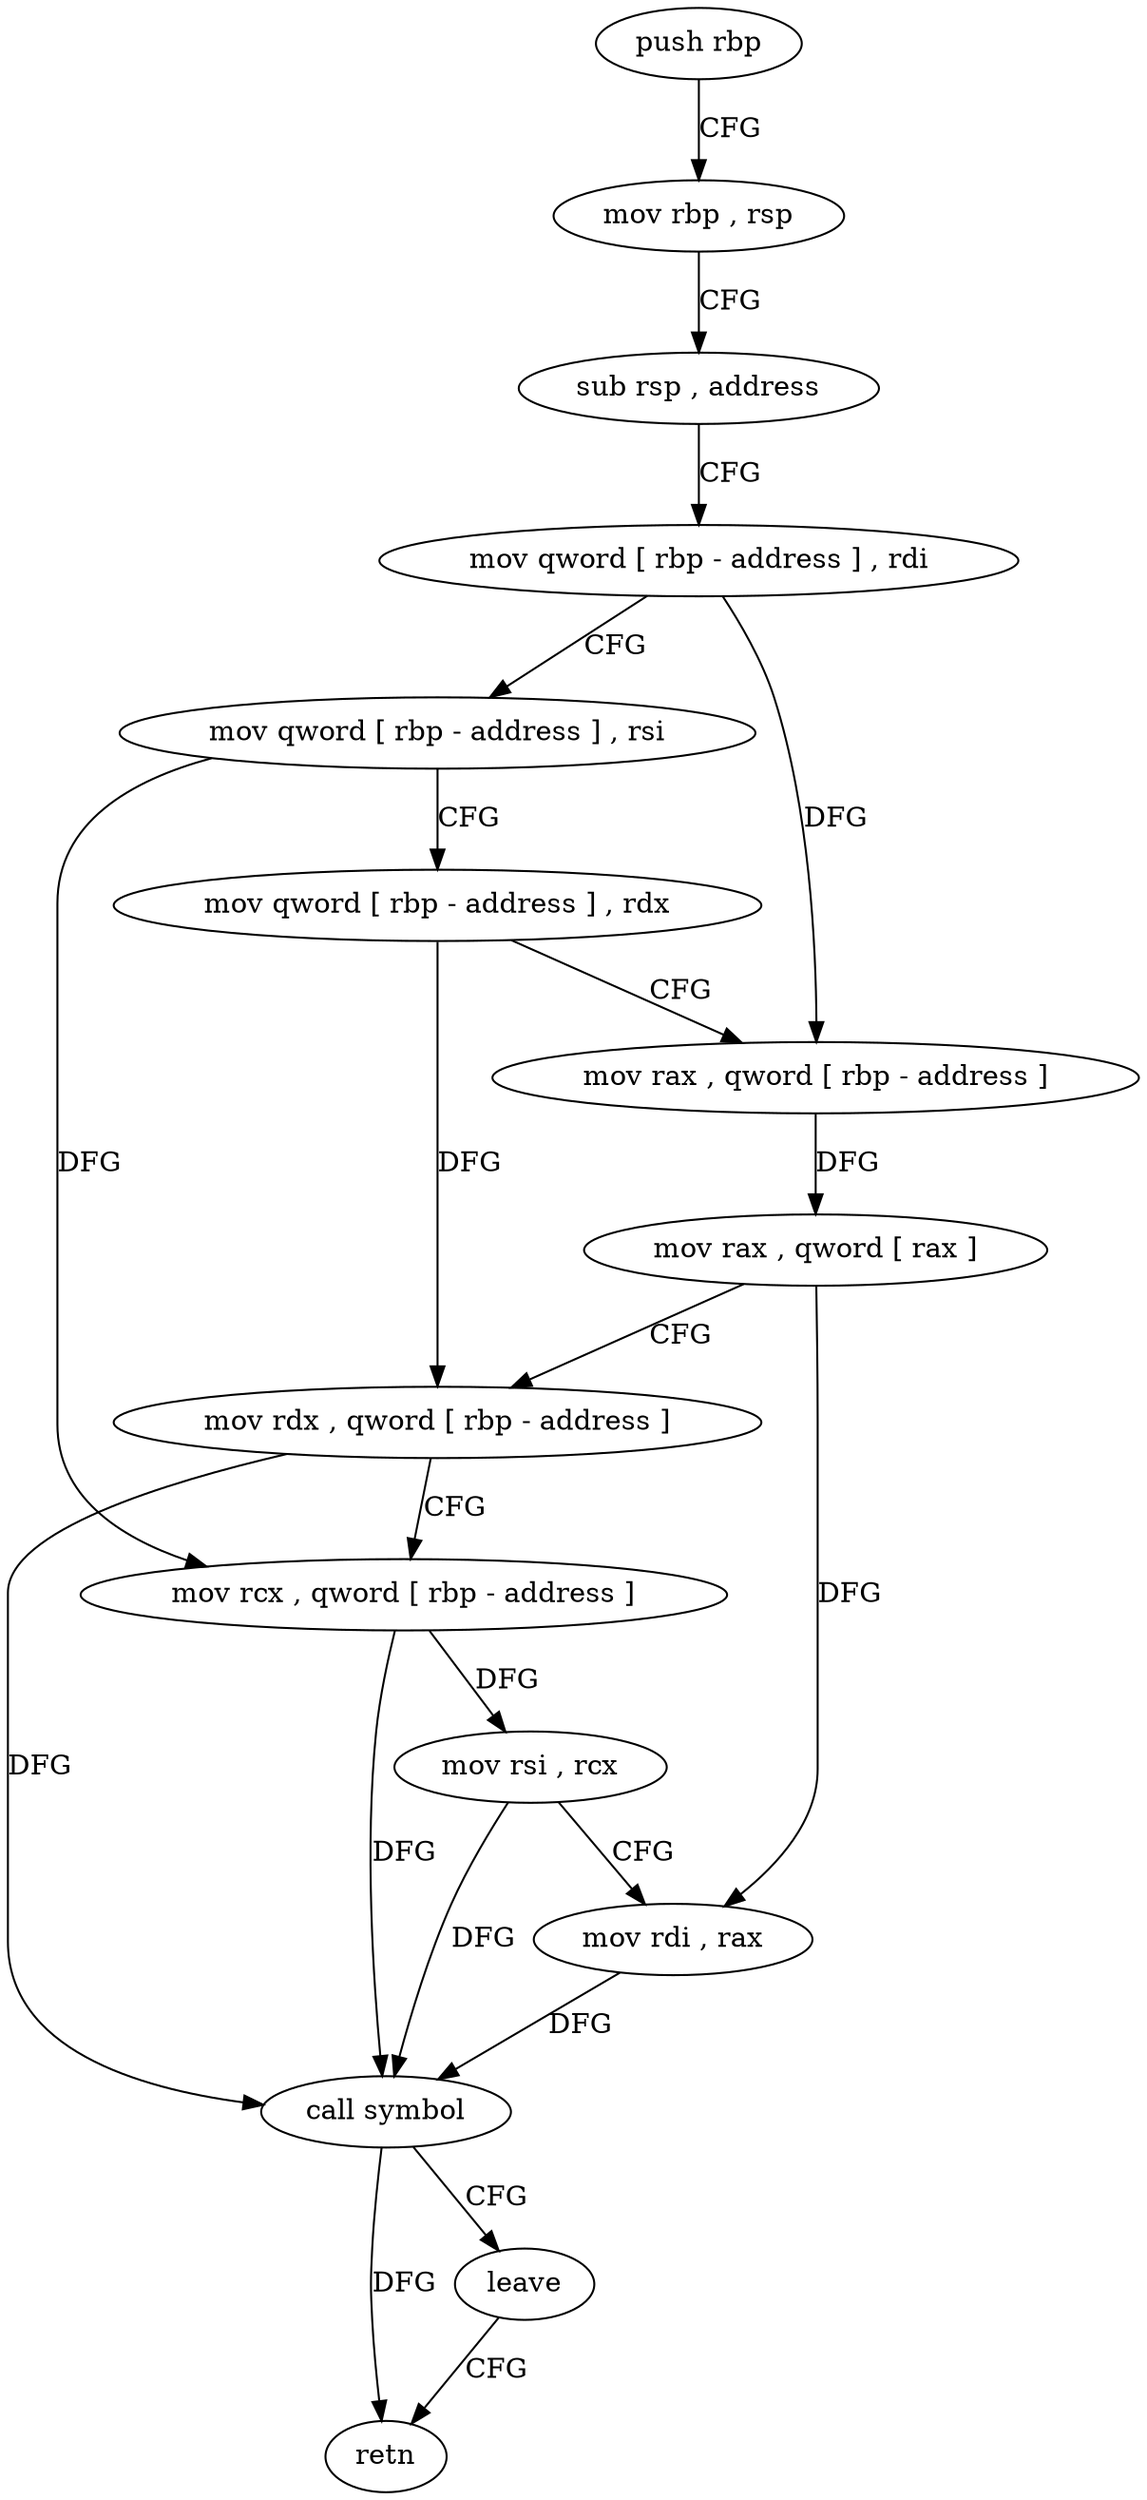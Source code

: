 digraph "func" {
"140034" [label = "push rbp" ]
"140035" [label = "mov rbp , rsp" ]
"140038" [label = "sub rsp , address" ]
"140042" [label = "mov qword [ rbp - address ] , rdi" ]
"140046" [label = "mov qword [ rbp - address ] , rsi" ]
"140050" [label = "mov qword [ rbp - address ] , rdx" ]
"140054" [label = "mov rax , qword [ rbp - address ]" ]
"140058" [label = "mov rax , qword [ rax ]" ]
"140061" [label = "mov rdx , qword [ rbp - address ]" ]
"140065" [label = "mov rcx , qword [ rbp - address ]" ]
"140069" [label = "mov rsi , rcx" ]
"140072" [label = "mov rdi , rax" ]
"140075" [label = "call symbol" ]
"140080" [label = "leave" ]
"140081" [label = "retn" ]
"140034" -> "140035" [ label = "CFG" ]
"140035" -> "140038" [ label = "CFG" ]
"140038" -> "140042" [ label = "CFG" ]
"140042" -> "140046" [ label = "CFG" ]
"140042" -> "140054" [ label = "DFG" ]
"140046" -> "140050" [ label = "CFG" ]
"140046" -> "140065" [ label = "DFG" ]
"140050" -> "140054" [ label = "CFG" ]
"140050" -> "140061" [ label = "DFG" ]
"140054" -> "140058" [ label = "DFG" ]
"140058" -> "140061" [ label = "CFG" ]
"140058" -> "140072" [ label = "DFG" ]
"140061" -> "140065" [ label = "CFG" ]
"140061" -> "140075" [ label = "DFG" ]
"140065" -> "140069" [ label = "DFG" ]
"140065" -> "140075" [ label = "DFG" ]
"140069" -> "140072" [ label = "CFG" ]
"140069" -> "140075" [ label = "DFG" ]
"140072" -> "140075" [ label = "DFG" ]
"140075" -> "140080" [ label = "CFG" ]
"140075" -> "140081" [ label = "DFG" ]
"140080" -> "140081" [ label = "CFG" ]
}

